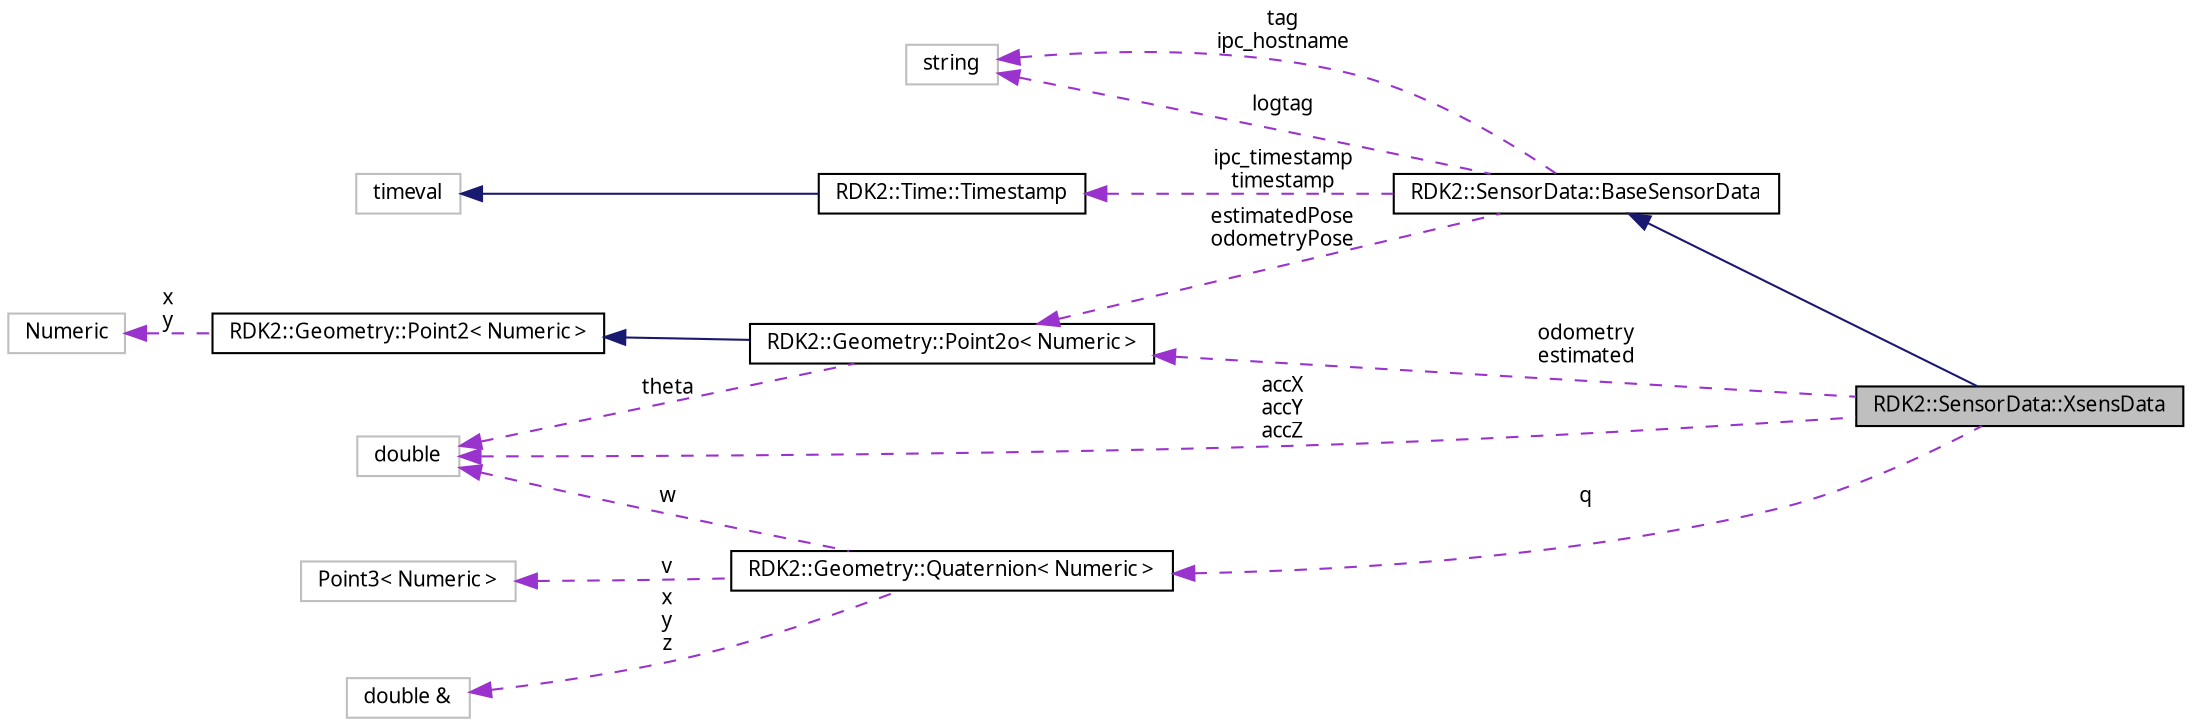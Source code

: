 digraph G
{
  edge [fontname="FreeSans.ttf",fontsize=10,labelfontname="FreeSans.ttf",labelfontsize=10];
  node [fontname="FreeSans.ttf",fontsize=10,shape=record];
  rankdir=LR;
  Node1 [label="RDK2::SensorData::XsensData",height=0.2,width=0.4,color="black", fillcolor="grey75", style="filled" fontcolor="black"];
  Node2 -> Node1 [dir=back,color="midnightblue",fontsize=10,style="solid",fontname="FreeSans.ttf"];
  Node2 [label="RDK2::SensorData::BaseSensorData",height=0.2,width=0.4,color="black", fillcolor="white", style="filled",URL="$struct_r_d_k2_1_1_sensor_data_1_1_base_sensor_data.html"];
  Node3 -> Node2 [dir=back,color="darkorchid3",fontsize=10,style="dashed",label="estimatedPose\nodometryPose",fontname="FreeSans.ttf"];
  Node3 [label="RDK2::Geometry::Point2o\< Numeric \>",height=0.2,width=0.4,color="black", fillcolor="white", style="filled",URL="$class_r_d_k2_1_1_geometry_1_1_point2o.html",tooltip="Beware that the operators + - * uses also the &quot;theta&quot; component."];
  Node4 -> Node3 [dir=back,color="midnightblue",fontsize=10,style="solid",fontname="FreeSans.ttf"];
  Node4 [label="RDK2::Geometry::Point2\< Numeric \>",height=0.2,width=0.4,color="black", fillcolor="white", style="filled",URL="$struct_r_d_k2_1_1_geometry_1_1_point2.html",tooltip="A generic vector with two components."];
  Node5 -> Node4 [dir=back,color="darkorchid3",fontsize=10,style="dashed",label="x\ny",fontname="FreeSans.ttf"];
  Node5 [label="Numeric",height=0.2,width=0.4,color="grey75", fillcolor="white", style="filled"];
  Node6 -> Node3 [dir=back,color="darkorchid3",fontsize=10,style="dashed",label="theta",fontname="FreeSans.ttf"];
  Node6 [label="double",height=0.2,width=0.4,color="grey75", fillcolor="white", style="filled"];
  Node7 -> Node2 [dir=back,color="darkorchid3",fontsize=10,style="dashed",label="tag\nipc_hostname",fontname="FreeSans.ttf"];
  Node7 [label="string",height=0.2,width=0.4,color="grey75", fillcolor="white", style="filled"];
  Node7 -> Node2 [dir=back,color="darkorchid3",fontsize=10,style="dashed",label="logtag",fontname="FreeSans.ttf"];
  Node8 -> Node2 [dir=back,color="darkorchid3",fontsize=10,style="dashed",label="ipc_timestamp\ntimestamp",fontname="FreeSans.ttf"];
  Node8 [label="RDK2::Time::Timestamp",height=0.2,width=0.4,color="black", fillcolor="white", style="filled",URL="$struct_r_d_k2_1_1_time_1_1_timestamp.html"];
  Node9 -> Node8 [dir=back,color="midnightblue",fontsize=10,style="solid",fontname="FreeSans.ttf"];
  Node9 [label="timeval",height=0.2,width=0.4,color="grey75", fillcolor="white", style="filled"];
  Node6 -> Node1 [dir=back,color="darkorchid3",fontsize=10,style="dashed",label="accX\naccY\naccZ",fontname="FreeSans.ttf"];
  Node3 -> Node1 [dir=back,color="darkorchid3",fontsize=10,style="dashed",label="odometry\nestimated",fontname="FreeSans.ttf"];
  Node10 -> Node1 [dir=back,color="darkorchid3",fontsize=10,style="dashed",label="q",fontname="FreeSans.ttf"];
  Node10 [label="RDK2::Geometry::Quaternion\< Numeric \>",height=0.2,width=0.4,color="black", fillcolor="white", style="filled",URL="$class_r_d_k2_1_1_geometry_1_1_quaternion.html"];
  Node11 -> Node10 [dir=back,color="darkorchid3",fontsize=10,style="dashed",label="x\ny\nz",fontname="FreeSans.ttf"];
  Node11 [label="double &",height=0.2,width=0.4,color="grey75", fillcolor="white", style="filled"];
  Node6 -> Node10 [dir=back,color="darkorchid3",fontsize=10,style="dashed",label="w",fontname="FreeSans.ttf"];
  Node12 -> Node10 [dir=back,color="darkorchid3",fontsize=10,style="dashed",label="v",fontname="FreeSans.ttf"];
  Node12 [label="Point3\< Numeric \>",height=0.2,width=0.4,color="grey75", fillcolor="white", style="filled"];
}
